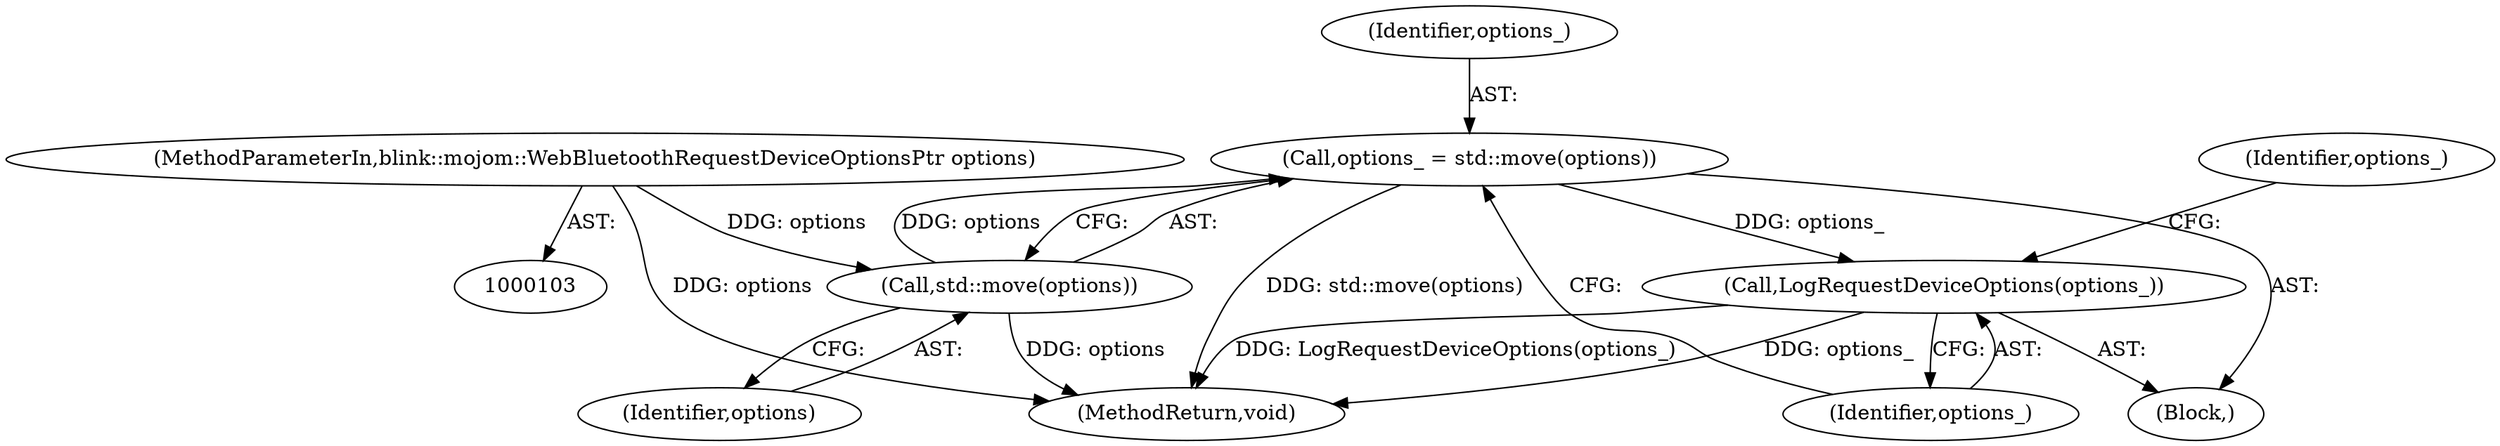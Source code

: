 digraph "0_Chrome_62154472bd2c43e1790dd1bd8a527c1db9118d88@API" {
"1000120" [label="(Call,options_ = std::move(options))"];
"1000122" [label="(Call,std::move(options))"];
"1000104" [label="(MethodParameterIn,blink::mojom::WebBluetoothRequestDeviceOptionsPtr options)"];
"1000124" [label="(Call,LogRequestDeviceOptions(options_))"];
"1000124" [label="(Call,LogRequestDeviceOptions(options_))"];
"1000129" [label="(Identifier,options_)"];
"1000104" [label="(MethodParameterIn,blink::mojom::WebBluetoothRequestDeviceOptionsPtr options)"];
"1000107" [label="(Block,)"];
"1000125" [label="(Identifier,options_)"];
"1000120" [label="(Call,options_ = std::move(options))"];
"1000122" [label="(Call,std::move(options))"];
"1000121" [label="(Identifier,options_)"];
"1000239" [label="(MethodReturn,void)"];
"1000123" [label="(Identifier,options)"];
"1000120" -> "1000107"  [label="AST: "];
"1000120" -> "1000122"  [label="CFG: "];
"1000121" -> "1000120"  [label="AST: "];
"1000122" -> "1000120"  [label="AST: "];
"1000125" -> "1000120"  [label="CFG: "];
"1000120" -> "1000239"  [label="DDG: std::move(options)"];
"1000122" -> "1000120"  [label="DDG: options"];
"1000120" -> "1000124"  [label="DDG: options_"];
"1000122" -> "1000123"  [label="CFG: "];
"1000123" -> "1000122"  [label="AST: "];
"1000122" -> "1000239"  [label="DDG: options"];
"1000104" -> "1000122"  [label="DDG: options"];
"1000104" -> "1000103"  [label="AST: "];
"1000104" -> "1000239"  [label="DDG: options"];
"1000124" -> "1000107"  [label="AST: "];
"1000124" -> "1000125"  [label="CFG: "];
"1000125" -> "1000124"  [label="AST: "];
"1000129" -> "1000124"  [label="CFG: "];
"1000124" -> "1000239"  [label="DDG: options_"];
"1000124" -> "1000239"  [label="DDG: LogRequestDeviceOptions(options_)"];
}
